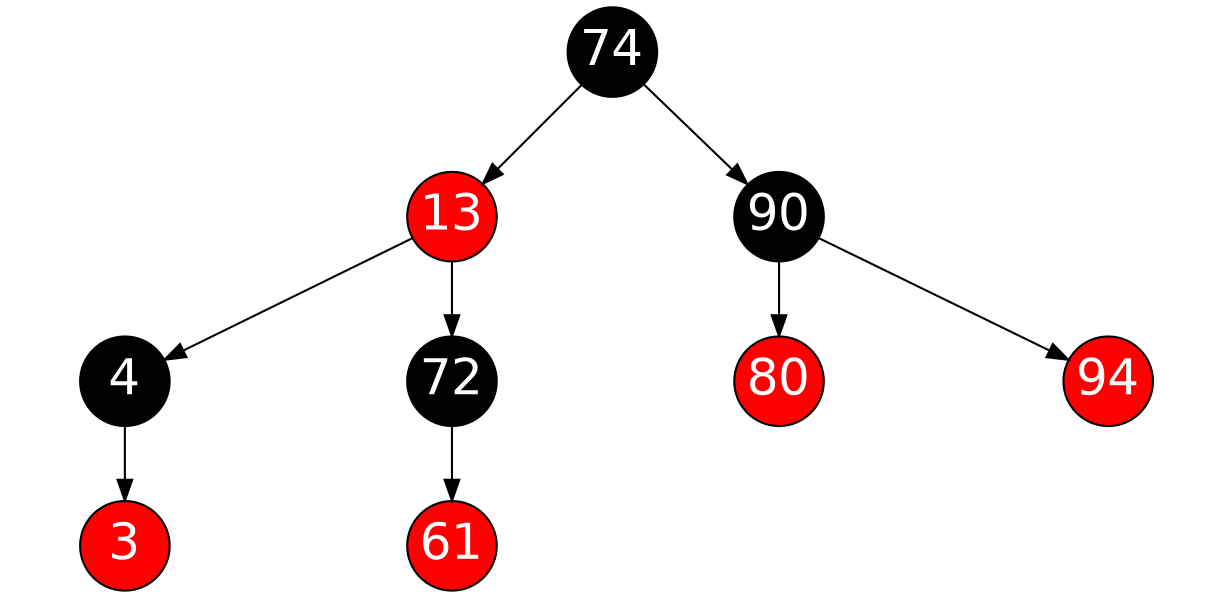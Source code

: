 digraph G {
	graph [ratio=.48];
	node [style=filled, color=black, shape=circle, width=.6 
		fontname=Helvetica, fontweight=bold, fontcolor=white, 
		fontsize=24, fixedsize=true];
	

  3, 4, 13, 61, 72, 80, 90, 94;

  3, 13, 61, 80, 94	
	[fillcolor=red];

4 -> 3; 
13 -> 4; 
74 -> 13; 
72 -> 61; 
13 -> 72; 
90 -> 80; 
74 -> 90; 
90 -> 94; 

}